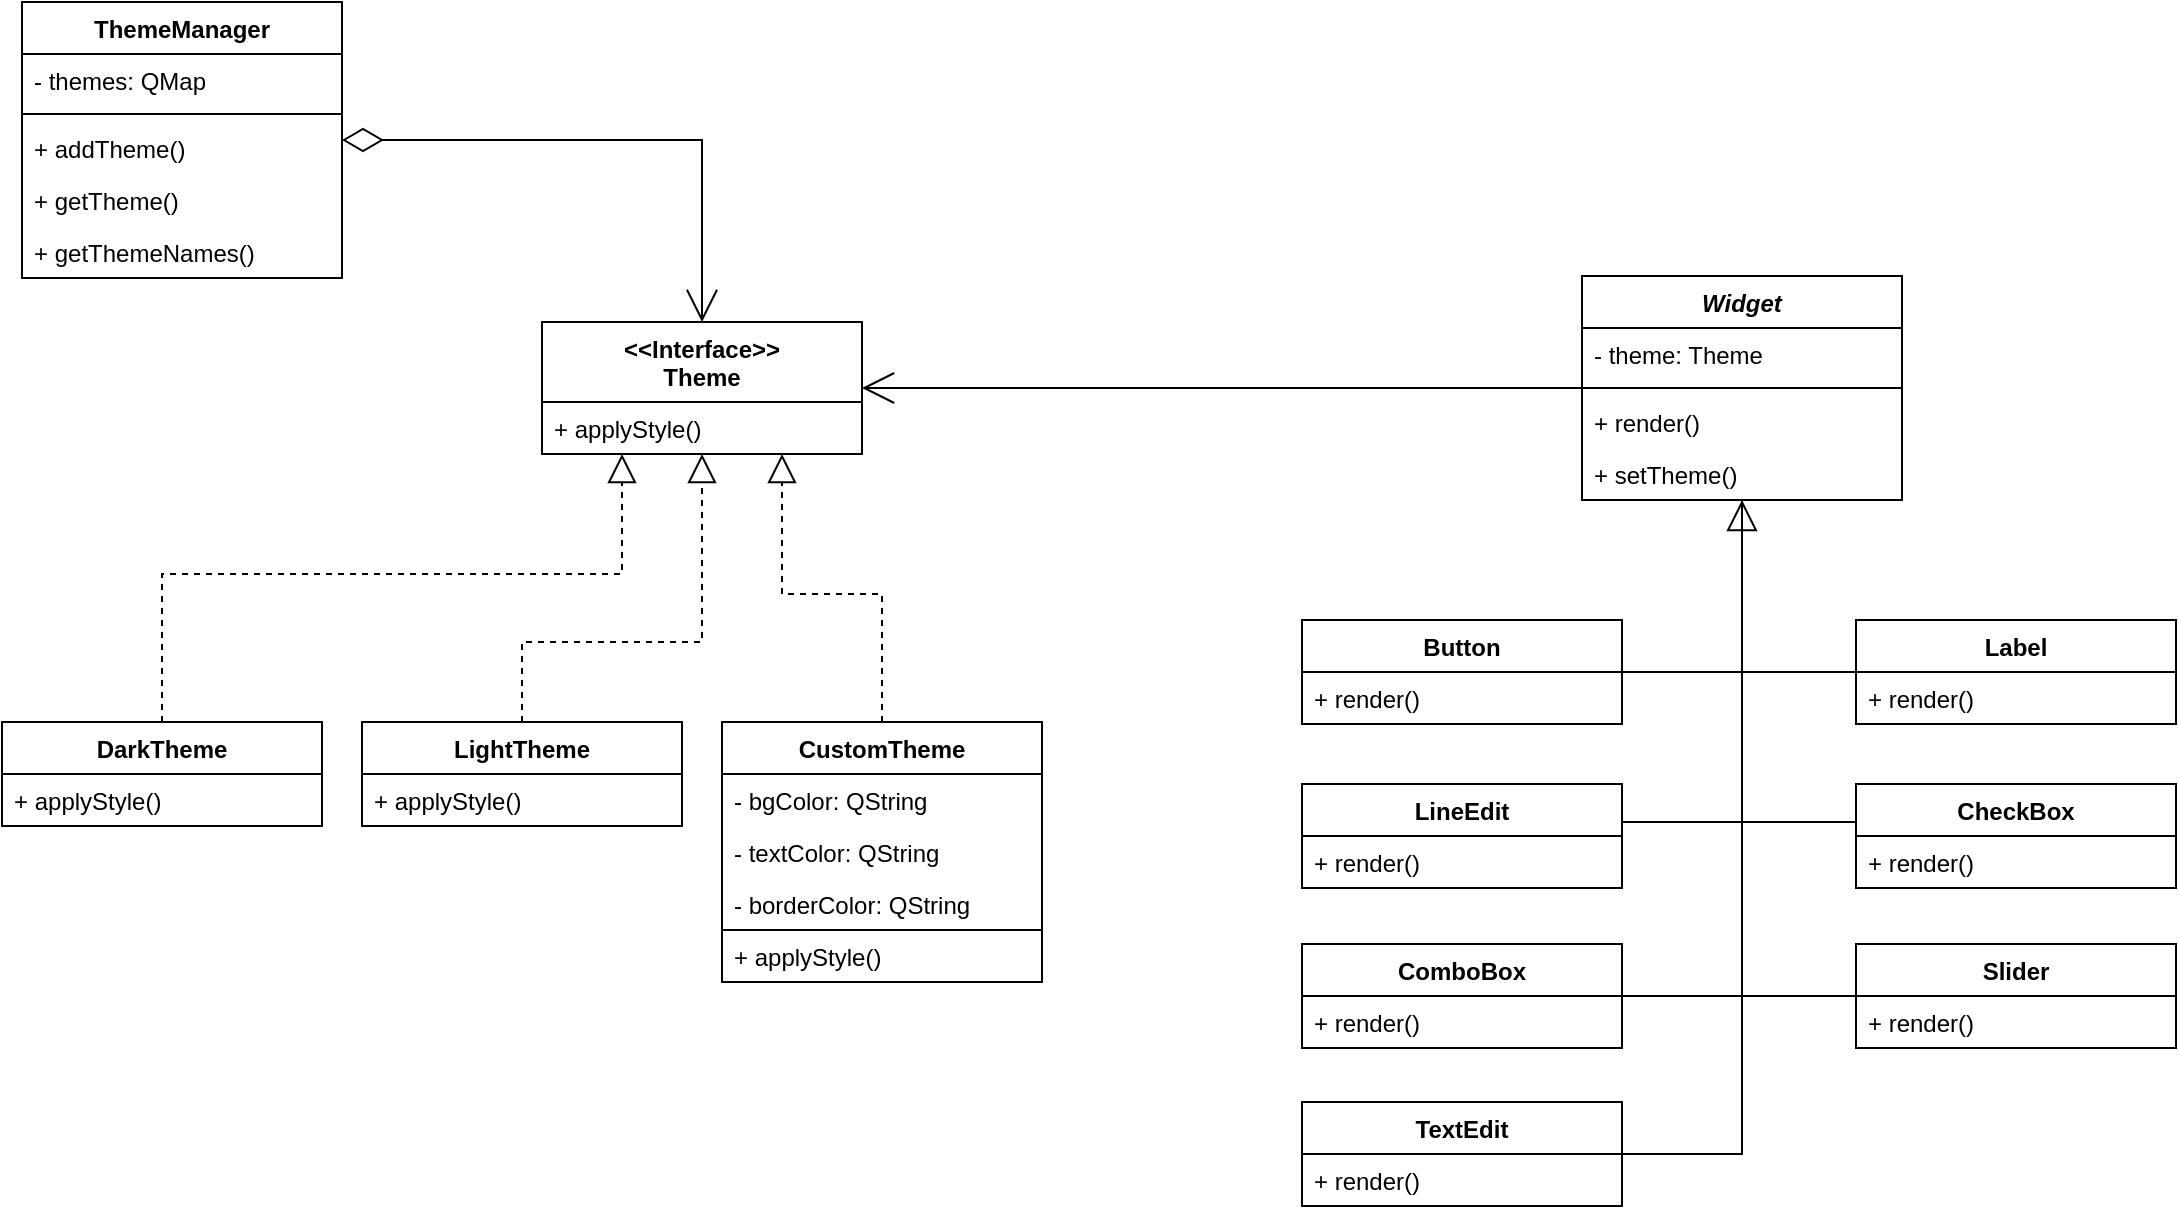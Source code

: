 <mxfile version="26.1.3">
  <diagram id="C5RBs43oDa-KdzZeNtuy" name="Page-1">
    <mxGraphModel dx="2261" dy="780" grid="1" gridSize="10" guides="1" tooltips="1" connect="1" arrows="1" fold="1" page="1" pageScale="1" pageWidth="827" pageHeight="1169" math="0" shadow="0">
      <root>
        <mxCell id="WIyWlLk6GJQsqaUBKTNV-0" />
        <mxCell id="WIyWlLk6GJQsqaUBKTNV-1" parent="WIyWlLk6GJQsqaUBKTNV-0" />
        <mxCell id="zzFC89dBYd4Tr7CsQ0Fq-0" value="&lt;span&gt;&amp;lt;&amp;lt;Interface&amp;gt;&amp;gt;&lt;br&gt;Theme&lt;/span&gt;" style="swimlane;fontStyle=1;align=center;verticalAlign=top;childLayout=stackLayout;horizontal=1;startSize=40;horizontalStack=0;resizeParent=1;resizeParentMax=0;resizeLast=0;collapsible=1;marginBottom=0;whiteSpace=wrap;html=1;" parent="WIyWlLk6GJQsqaUBKTNV-1" vertex="1">
          <mxGeometry x="-50" y="170" width="160" height="66" as="geometry" />
        </mxCell>
        <mxCell id="zzFC89dBYd4Tr7CsQ0Fq-3" value="+ applyStyle()" style="text;strokeColor=none;fillColor=none;align=left;verticalAlign=top;spacingLeft=4;spacingRight=4;overflow=hidden;rotatable=0;points=[[0,0.5],[1,0.5]];portConstraint=eastwest;whiteSpace=wrap;html=1;" parent="zzFC89dBYd4Tr7CsQ0Fq-0" vertex="1">
          <mxGeometry y="40" width="160" height="26" as="geometry" />
        </mxCell>
        <mxCell id="zzFC89dBYd4Tr7CsQ0Fq-54" style="edgeStyle=orthogonalEdgeStyle;rounded=0;orthogonalLoop=1;jettySize=auto;html=1;endSize=14;endArrow=open;endFill=0;startArrow=none;startFill=0;startSize=18;" parent="WIyWlLk6GJQsqaUBKTNV-1" source="zzFC89dBYd4Tr7CsQ0Fq-4" target="zzFC89dBYd4Tr7CsQ0Fq-0" edge="1">
          <mxGeometry relative="1" as="geometry" />
        </mxCell>
        <mxCell id="zzFC89dBYd4Tr7CsQ0Fq-4" value="&lt;i&gt;Widget&lt;/i&gt;" style="swimlane;fontStyle=1;align=center;verticalAlign=top;childLayout=stackLayout;horizontal=1;startSize=26;horizontalStack=0;resizeParent=1;resizeParentMax=0;resizeLast=0;collapsible=1;marginBottom=0;whiteSpace=wrap;html=1;" parent="WIyWlLk6GJQsqaUBKTNV-1" vertex="1">
          <mxGeometry x="470" y="147" width="160" height="112" as="geometry" />
        </mxCell>
        <mxCell id="zzFC89dBYd4Tr7CsQ0Fq-5" value="- theme: Theme" style="text;strokeColor=none;fillColor=none;align=left;verticalAlign=top;spacingLeft=4;spacingRight=4;overflow=hidden;rotatable=0;points=[[0,0.5],[1,0.5]];portConstraint=eastwest;whiteSpace=wrap;html=1;" parent="zzFC89dBYd4Tr7CsQ0Fq-4" vertex="1">
          <mxGeometry y="26" width="160" height="26" as="geometry" />
        </mxCell>
        <mxCell id="zzFC89dBYd4Tr7CsQ0Fq-6" value="" style="line;strokeWidth=1;fillColor=none;align=left;verticalAlign=middle;spacingTop=-1;spacingLeft=3;spacingRight=3;rotatable=0;labelPosition=right;points=[];portConstraint=eastwest;strokeColor=inherit;" parent="zzFC89dBYd4Tr7CsQ0Fq-4" vertex="1">
          <mxGeometry y="52" width="160" height="8" as="geometry" />
        </mxCell>
        <mxCell id="zzFC89dBYd4Tr7CsQ0Fq-7" value="+ render()" style="text;strokeColor=none;fillColor=none;align=left;verticalAlign=top;spacingLeft=4;spacingRight=4;overflow=hidden;rotatable=0;points=[[0,0.5],[1,0.5]];portConstraint=eastwest;whiteSpace=wrap;html=1;" parent="zzFC89dBYd4Tr7CsQ0Fq-4" vertex="1">
          <mxGeometry y="60" width="160" height="26" as="geometry" />
        </mxCell>
        <mxCell id="zzFC89dBYd4Tr7CsQ0Fq-25" value="+ setTheme()" style="text;strokeColor=none;fillColor=none;align=left;verticalAlign=top;spacingLeft=4;spacingRight=4;overflow=hidden;rotatable=0;points=[[0,0.5],[1,0.5]];portConstraint=eastwest;whiteSpace=wrap;html=1;" parent="zzFC89dBYd4Tr7CsQ0Fq-4" vertex="1">
          <mxGeometry y="86" width="160" height="26" as="geometry" />
        </mxCell>
        <mxCell id="zzFC89dBYd4Tr7CsQ0Fq-22" style="edgeStyle=orthogonalEdgeStyle;rounded=0;orthogonalLoop=1;jettySize=auto;html=1;endArrow=block;endFill=0;strokeWidth=1;endSize=12;dashed=1;" parent="WIyWlLk6GJQsqaUBKTNV-1" source="zzFC89dBYd4Tr7CsQ0Fq-13" target="zzFC89dBYd4Tr7CsQ0Fq-0" edge="1">
          <mxGeometry relative="1" as="geometry">
            <Array as="points">
              <mxPoint x="-240" y="296" />
              <mxPoint x="-10" y="296" />
            </Array>
          </mxGeometry>
        </mxCell>
        <mxCell id="zzFC89dBYd4Tr7CsQ0Fq-13" value="DarkTheme" style="swimlane;fontStyle=1;align=center;verticalAlign=top;childLayout=stackLayout;horizontal=1;startSize=26;horizontalStack=0;resizeParent=1;resizeParentMax=0;resizeLast=0;collapsible=1;marginBottom=0;whiteSpace=wrap;html=1;" parent="WIyWlLk6GJQsqaUBKTNV-1" vertex="1">
          <mxGeometry x="-320" y="370" width="160" height="52" as="geometry" />
        </mxCell>
        <mxCell id="zzFC89dBYd4Tr7CsQ0Fq-14" value="+ applyStyle()" style="text;strokeColor=none;fillColor=none;align=left;verticalAlign=top;spacingLeft=4;spacingRight=4;overflow=hidden;rotatable=0;points=[[0,0.5],[1,0.5]];portConstraint=eastwest;whiteSpace=wrap;html=1;" parent="zzFC89dBYd4Tr7CsQ0Fq-13" vertex="1">
          <mxGeometry y="26" width="160" height="26" as="geometry" />
        </mxCell>
        <mxCell id="zzFC89dBYd4Tr7CsQ0Fq-23" style="edgeStyle=orthogonalEdgeStyle;rounded=0;orthogonalLoop=1;jettySize=auto;html=1;endArrow=block;endFill=0;endSize=12;dashed=1;" parent="WIyWlLk6GJQsqaUBKTNV-1" source="zzFC89dBYd4Tr7CsQ0Fq-15" target="zzFC89dBYd4Tr7CsQ0Fq-0" edge="1">
          <mxGeometry relative="1" as="geometry">
            <Array as="points">
              <mxPoint x="-60" y="330" />
              <mxPoint x="30" y="330" />
            </Array>
          </mxGeometry>
        </mxCell>
        <mxCell id="zzFC89dBYd4Tr7CsQ0Fq-15" value="LightTheme" style="swimlane;fontStyle=1;align=center;verticalAlign=top;childLayout=stackLayout;horizontal=1;startSize=26;horizontalStack=0;resizeParent=1;resizeParentMax=0;resizeLast=0;collapsible=1;marginBottom=0;whiteSpace=wrap;html=1;" parent="WIyWlLk6GJQsqaUBKTNV-1" vertex="1">
          <mxGeometry x="-140" y="370" width="160" height="52" as="geometry" />
        </mxCell>
        <mxCell id="zzFC89dBYd4Tr7CsQ0Fq-16" value="+ applyStyle()" style="text;strokeColor=none;fillColor=none;align=left;verticalAlign=top;spacingLeft=4;spacingRight=4;overflow=hidden;rotatable=0;points=[[0,0.5],[1,0.5]];portConstraint=eastwest;whiteSpace=wrap;html=1;" parent="zzFC89dBYd4Tr7CsQ0Fq-15" vertex="1">
          <mxGeometry y="26" width="160" height="26" as="geometry" />
        </mxCell>
        <mxCell id="zzFC89dBYd4Tr7CsQ0Fq-24" style="edgeStyle=orthogonalEdgeStyle;rounded=0;orthogonalLoop=1;jettySize=auto;html=1;endArrow=block;endFill=0;endSize=12;dashed=1;" parent="WIyWlLk6GJQsqaUBKTNV-1" source="zzFC89dBYd4Tr7CsQ0Fq-17" target="zzFC89dBYd4Tr7CsQ0Fq-0" edge="1">
          <mxGeometry relative="1" as="geometry">
            <Array as="points">
              <mxPoint x="120" y="306" />
              <mxPoint x="70" y="306" />
            </Array>
          </mxGeometry>
        </mxCell>
        <mxCell id="zzFC89dBYd4Tr7CsQ0Fq-17" value="CustomTheme" style="swimlane;fontStyle=1;align=center;verticalAlign=top;childLayout=stackLayout;horizontal=1;startSize=26;horizontalStack=0;resizeParent=1;resizeParentMax=0;resizeLast=0;collapsible=1;marginBottom=0;whiteSpace=wrap;html=1;" parent="WIyWlLk6GJQsqaUBKTNV-1" vertex="1">
          <mxGeometry x="40" y="370" width="160" height="130" as="geometry" />
        </mxCell>
        <mxCell id="zzFC89dBYd4Tr7CsQ0Fq-18" value="- bgColor: QString" style="text;strokeColor=none;fillColor=none;align=left;verticalAlign=top;spacingLeft=4;spacingRight=4;overflow=hidden;rotatable=0;points=[[0,0.5],[1,0.5]];portConstraint=eastwest;whiteSpace=wrap;html=1;" parent="zzFC89dBYd4Tr7CsQ0Fq-17" vertex="1">
          <mxGeometry y="26" width="160" height="26" as="geometry" />
        </mxCell>
        <mxCell id="zzFC89dBYd4Tr7CsQ0Fq-20" value="- textColor: QString" style="text;strokeColor=none;fillColor=none;align=left;verticalAlign=top;spacingLeft=4;spacingRight=4;overflow=hidden;rotatable=0;points=[[0,0.5],[1,0.5]];portConstraint=eastwest;whiteSpace=wrap;html=1;" parent="zzFC89dBYd4Tr7CsQ0Fq-17" vertex="1">
          <mxGeometry y="52" width="160" height="26" as="geometry" />
        </mxCell>
        <mxCell id="zzFC89dBYd4Tr7CsQ0Fq-19" value="- borderColor: QString" style="text;strokeColor=none;fillColor=none;align=left;verticalAlign=top;spacingLeft=4;spacingRight=4;overflow=hidden;rotatable=0;points=[[0,0.5],[1,0.5]];portConstraint=eastwest;whiteSpace=wrap;html=1;" parent="zzFC89dBYd4Tr7CsQ0Fq-17" vertex="1">
          <mxGeometry y="78" width="160" height="26" as="geometry" />
        </mxCell>
        <mxCell id="zzFC89dBYd4Tr7CsQ0Fq-21" value="+ applyStyle()" style="text;strokeColor=default;fillColor=none;align=left;verticalAlign=top;spacingLeft=4;spacingRight=4;overflow=hidden;rotatable=0;points=[[0,0.5],[1,0.5]];portConstraint=eastwest;whiteSpace=wrap;html=1;" parent="zzFC89dBYd4Tr7CsQ0Fq-17" vertex="1">
          <mxGeometry y="104" width="160" height="26" as="geometry" />
        </mxCell>
        <mxCell id="zzFC89dBYd4Tr7CsQ0Fq-40" style="edgeStyle=orthogonalEdgeStyle;rounded=0;orthogonalLoop=1;jettySize=auto;html=1;endArrow=none;startFill=0;" parent="WIyWlLk6GJQsqaUBKTNV-1" source="zzFC89dBYd4Tr7CsQ0Fq-26" target="zzFC89dBYd4Tr7CsQ0Fq-4" edge="1">
          <mxGeometry relative="1" as="geometry">
            <Array as="points">
              <mxPoint x="550" y="345" />
            </Array>
          </mxGeometry>
        </mxCell>
        <mxCell id="zzFC89dBYd4Tr7CsQ0Fq-26" value="Button" style="swimlane;fontStyle=1;align=center;verticalAlign=top;childLayout=stackLayout;horizontal=1;startSize=26;horizontalStack=0;resizeParent=1;resizeParentMax=0;resizeLast=0;collapsible=1;marginBottom=0;whiteSpace=wrap;html=1;" parent="WIyWlLk6GJQsqaUBKTNV-1" vertex="1">
          <mxGeometry x="330" y="319" width="160" height="52" as="geometry" />
        </mxCell>
        <mxCell id="zzFC89dBYd4Tr7CsQ0Fq-27" value="+ render()" style="text;strokeColor=none;fillColor=none;align=left;verticalAlign=top;spacingLeft=4;spacingRight=4;overflow=hidden;rotatable=0;points=[[0,0.5],[1,0.5]];portConstraint=eastwest;whiteSpace=wrap;html=1;" parent="zzFC89dBYd4Tr7CsQ0Fq-26" vertex="1">
          <mxGeometry y="26" width="160" height="26" as="geometry" />
        </mxCell>
        <mxCell id="zzFC89dBYd4Tr7CsQ0Fq-41" style="edgeStyle=orthogonalEdgeStyle;rounded=0;orthogonalLoop=1;jettySize=auto;html=1;endArrow=none;startFill=0;" parent="WIyWlLk6GJQsqaUBKTNV-1" source="zzFC89dBYd4Tr7CsQ0Fq-28" target="zzFC89dBYd4Tr7CsQ0Fq-4" edge="1">
          <mxGeometry relative="1" as="geometry">
            <Array as="points">
              <mxPoint x="550" y="345" />
            </Array>
          </mxGeometry>
        </mxCell>
        <mxCell id="zzFC89dBYd4Tr7CsQ0Fq-28" value="Label" style="swimlane;fontStyle=1;align=center;verticalAlign=top;childLayout=stackLayout;horizontal=1;startSize=26;horizontalStack=0;resizeParent=1;resizeParentMax=0;resizeLast=0;collapsible=1;marginBottom=0;whiteSpace=wrap;html=1;" parent="WIyWlLk6GJQsqaUBKTNV-1" vertex="1">
          <mxGeometry x="607" y="319" width="160" height="52" as="geometry" />
        </mxCell>
        <mxCell id="zzFC89dBYd4Tr7CsQ0Fq-29" value="+ render()" style="text;strokeColor=none;fillColor=none;align=left;verticalAlign=top;spacingLeft=4;spacingRight=4;overflow=hidden;rotatable=0;points=[[0,0.5],[1,0.5]];portConstraint=eastwest;whiteSpace=wrap;html=1;" parent="zzFC89dBYd4Tr7CsQ0Fq-28" vertex="1">
          <mxGeometry y="26" width="160" height="26" as="geometry" />
        </mxCell>
        <mxCell id="zzFC89dBYd4Tr7CsQ0Fq-42" style="edgeStyle=orthogonalEdgeStyle;rounded=0;orthogonalLoop=1;jettySize=auto;html=1;endArrow=none;startFill=0;" parent="WIyWlLk6GJQsqaUBKTNV-1" source="zzFC89dBYd4Tr7CsQ0Fq-30" target="zzFC89dBYd4Tr7CsQ0Fq-4" edge="1">
          <mxGeometry relative="1" as="geometry">
            <Array as="points">
              <mxPoint x="550" y="420" />
            </Array>
          </mxGeometry>
        </mxCell>
        <mxCell id="zzFC89dBYd4Tr7CsQ0Fq-30" value="LineEdit" style="swimlane;fontStyle=1;align=center;verticalAlign=top;childLayout=stackLayout;horizontal=1;startSize=26;horizontalStack=0;resizeParent=1;resizeParentMax=0;resizeLast=0;collapsible=1;marginBottom=0;whiteSpace=wrap;html=1;" parent="WIyWlLk6GJQsqaUBKTNV-1" vertex="1">
          <mxGeometry x="330" y="401" width="160" height="52" as="geometry" />
        </mxCell>
        <mxCell id="zzFC89dBYd4Tr7CsQ0Fq-31" value="+ render()" style="text;strokeColor=none;fillColor=none;align=left;verticalAlign=top;spacingLeft=4;spacingRight=4;overflow=hidden;rotatable=0;points=[[0,0.5],[1,0.5]];portConstraint=eastwest;whiteSpace=wrap;html=1;" parent="zzFC89dBYd4Tr7CsQ0Fq-30" vertex="1">
          <mxGeometry y="26" width="160" height="26" as="geometry" />
        </mxCell>
        <mxCell id="zzFC89dBYd4Tr7CsQ0Fq-43" style="edgeStyle=orthogonalEdgeStyle;rounded=0;orthogonalLoop=1;jettySize=auto;html=1;endArrow=none;startFill=0;" parent="WIyWlLk6GJQsqaUBKTNV-1" source="zzFC89dBYd4Tr7CsQ0Fq-32" target="zzFC89dBYd4Tr7CsQ0Fq-4" edge="1">
          <mxGeometry relative="1" as="geometry">
            <Array as="points">
              <mxPoint x="550" y="420" />
            </Array>
          </mxGeometry>
        </mxCell>
        <mxCell id="zzFC89dBYd4Tr7CsQ0Fq-32" value="CheckBox" style="swimlane;fontStyle=1;align=center;verticalAlign=top;childLayout=stackLayout;horizontal=1;startSize=26;horizontalStack=0;resizeParent=1;resizeParentMax=0;resizeLast=0;collapsible=1;marginBottom=0;whiteSpace=wrap;html=1;" parent="WIyWlLk6GJQsqaUBKTNV-1" vertex="1">
          <mxGeometry x="607" y="401" width="160" height="52" as="geometry" />
        </mxCell>
        <mxCell id="zzFC89dBYd4Tr7CsQ0Fq-33" value="+ render()" style="text;strokeColor=none;fillColor=none;align=left;verticalAlign=top;spacingLeft=4;spacingRight=4;overflow=hidden;rotatable=0;points=[[0,0.5],[1,0.5]];portConstraint=eastwest;whiteSpace=wrap;html=1;" parent="zzFC89dBYd4Tr7CsQ0Fq-32" vertex="1">
          <mxGeometry y="26" width="160" height="26" as="geometry" />
        </mxCell>
        <mxCell id="zzFC89dBYd4Tr7CsQ0Fq-45" style="edgeStyle=orthogonalEdgeStyle;rounded=0;orthogonalLoop=1;jettySize=auto;html=1;endArrow=none;startFill=0;" parent="WIyWlLk6GJQsqaUBKTNV-1" source="zzFC89dBYd4Tr7CsQ0Fq-34" target="zzFC89dBYd4Tr7CsQ0Fq-4" edge="1">
          <mxGeometry relative="1" as="geometry">
            <Array as="points">
              <mxPoint x="550" y="507" />
            </Array>
          </mxGeometry>
        </mxCell>
        <mxCell id="zzFC89dBYd4Tr7CsQ0Fq-34" value="ComboBox" style="swimlane;fontStyle=1;align=center;verticalAlign=top;childLayout=stackLayout;horizontal=1;startSize=26;horizontalStack=0;resizeParent=1;resizeParentMax=0;resizeLast=0;collapsible=1;marginBottom=0;whiteSpace=wrap;html=1;" parent="WIyWlLk6GJQsqaUBKTNV-1" vertex="1">
          <mxGeometry x="330" y="481" width="160" height="52" as="geometry" />
        </mxCell>
        <mxCell id="zzFC89dBYd4Tr7CsQ0Fq-35" value="+ render()" style="text;strokeColor=none;fillColor=none;align=left;verticalAlign=top;spacingLeft=4;spacingRight=4;overflow=hidden;rotatable=0;points=[[0,0.5],[1,0.5]];portConstraint=eastwest;whiteSpace=wrap;html=1;" parent="zzFC89dBYd4Tr7CsQ0Fq-34" vertex="1">
          <mxGeometry y="26" width="160" height="26" as="geometry" />
        </mxCell>
        <mxCell id="zzFC89dBYd4Tr7CsQ0Fq-44" style="edgeStyle=orthogonalEdgeStyle;rounded=0;orthogonalLoop=1;jettySize=auto;html=1;endArrow=none;startFill=0;" parent="WIyWlLk6GJQsqaUBKTNV-1" source="zzFC89dBYd4Tr7CsQ0Fq-36" target="zzFC89dBYd4Tr7CsQ0Fq-4" edge="1">
          <mxGeometry relative="1" as="geometry">
            <Array as="points">
              <mxPoint x="550" y="507" />
            </Array>
          </mxGeometry>
        </mxCell>
        <mxCell id="zzFC89dBYd4Tr7CsQ0Fq-36" value="Slider" style="swimlane;fontStyle=1;align=center;verticalAlign=top;childLayout=stackLayout;horizontal=1;startSize=26;horizontalStack=0;resizeParent=1;resizeParentMax=0;resizeLast=0;collapsible=1;marginBottom=0;whiteSpace=wrap;html=1;" parent="WIyWlLk6GJQsqaUBKTNV-1" vertex="1">
          <mxGeometry x="607" y="481" width="160" height="52" as="geometry" />
        </mxCell>
        <mxCell id="zzFC89dBYd4Tr7CsQ0Fq-37" value="+ render()" style="text;strokeColor=none;fillColor=none;align=left;verticalAlign=top;spacingLeft=4;spacingRight=4;overflow=hidden;rotatable=0;points=[[0,0.5],[1,0.5]];portConstraint=eastwest;whiteSpace=wrap;html=1;" parent="zzFC89dBYd4Tr7CsQ0Fq-36" vertex="1">
          <mxGeometry y="26" width="160" height="26" as="geometry" />
        </mxCell>
        <mxCell id="zzFC89dBYd4Tr7CsQ0Fq-46" style="edgeStyle=orthogonalEdgeStyle;rounded=0;orthogonalLoop=1;jettySize=auto;html=1;endArrow=block;endFill=0;endSize=13;" parent="WIyWlLk6GJQsqaUBKTNV-1" source="zzFC89dBYd4Tr7CsQ0Fq-38" target="zzFC89dBYd4Tr7CsQ0Fq-4" edge="1">
          <mxGeometry relative="1" as="geometry">
            <Array as="points">
              <mxPoint x="550" y="586" />
            </Array>
          </mxGeometry>
        </mxCell>
        <mxCell id="zzFC89dBYd4Tr7CsQ0Fq-38" value="TextEdit" style="swimlane;fontStyle=1;align=center;verticalAlign=top;childLayout=stackLayout;horizontal=1;startSize=26;horizontalStack=0;resizeParent=1;resizeParentMax=0;resizeLast=0;collapsible=1;marginBottom=0;whiteSpace=wrap;html=1;" parent="WIyWlLk6GJQsqaUBKTNV-1" vertex="1">
          <mxGeometry x="330" y="560" width="160" height="52" as="geometry" />
        </mxCell>
        <mxCell id="zzFC89dBYd4Tr7CsQ0Fq-39" value="+ render()" style="text;strokeColor=none;fillColor=none;align=left;verticalAlign=top;spacingLeft=4;spacingRight=4;overflow=hidden;rotatable=0;points=[[0,0.5],[1,0.5]];portConstraint=eastwest;whiteSpace=wrap;html=1;" parent="zzFC89dBYd4Tr7CsQ0Fq-38" vertex="1">
          <mxGeometry y="26" width="160" height="26" as="geometry" />
        </mxCell>
        <mxCell id="zzFC89dBYd4Tr7CsQ0Fq-53" style="edgeStyle=orthogonalEdgeStyle;rounded=0;orthogonalLoop=1;jettySize=auto;html=1;endArrow=open;endFill=0;endSize=14;startArrow=diamondThin;startFill=0;startSize=18;" parent="WIyWlLk6GJQsqaUBKTNV-1" source="zzFC89dBYd4Tr7CsQ0Fq-47" target="zzFC89dBYd4Tr7CsQ0Fq-0" edge="1">
          <mxGeometry relative="1" as="geometry" />
        </mxCell>
        <mxCell id="zzFC89dBYd4Tr7CsQ0Fq-47" value="ThemeManager" style="swimlane;fontStyle=1;align=center;verticalAlign=top;childLayout=stackLayout;horizontal=1;startSize=26;horizontalStack=0;resizeParent=1;resizeParentMax=0;resizeLast=0;collapsible=1;marginBottom=0;whiteSpace=wrap;html=1;" parent="WIyWlLk6GJQsqaUBKTNV-1" vertex="1">
          <mxGeometry x="-310" y="10" width="160" height="138" as="geometry" />
        </mxCell>
        <mxCell id="zzFC89dBYd4Tr7CsQ0Fq-48" value="- themes: QMap" style="text;strokeColor=none;fillColor=none;align=left;verticalAlign=top;spacingLeft=4;spacingRight=4;overflow=hidden;rotatable=0;points=[[0,0.5],[1,0.5]];portConstraint=eastwest;whiteSpace=wrap;html=1;" parent="zzFC89dBYd4Tr7CsQ0Fq-47" vertex="1">
          <mxGeometry y="26" width="160" height="26" as="geometry" />
        </mxCell>
        <mxCell id="zzFC89dBYd4Tr7CsQ0Fq-49" value="" style="line;strokeWidth=1;fillColor=none;align=left;verticalAlign=middle;spacingTop=-1;spacingLeft=3;spacingRight=3;rotatable=0;labelPosition=right;points=[];portConstraint=eastwest;strokeColor=inherit;" parent="zzFC89dBYd4Tr7CsQ0Fq-47" vertex="1">
          <mxGeometry y="52" width="160" height="8" as="geometry" />
        </mxCell>
        <mxCell id="zzFC89dBYd4Tr7CsQ0Fq-50" value="+ addTheme()" style="text;strokeColor=none;fillColor=none;align=left;verticalAlign=top;spacingLeft=4;spacingRight=4;overflow=hidden;rotatable=0;points=[[0,0.5],[1,0.5]];portConstraint=eastwest;whiteSpace=wrap;html=1;" parent="zzFC89dBYd4Tr7CsQ0Fq-47" vertex="1">
          <mxGeometry y="60" width="160" height="26" as="geometry" />
        </mxCell>
        <mxCell id="zzFC89dBYd4Tr7CsQ0Fq-51" value="+ getTheme()" style="text;strokeColor=none;fillColor=none;align=left;verticalAlign=top;spacingLeft=4;spacingRight=4;overflow=hidden;rotatable=0;points=[[0,0.5],[1,0.5]];portConstraint=eastwest;whiteSpace=wrap;html=1;" parent="zzFC89dBYd4Tr7CsQ0Fq-47" vertex="1">
          <mxGeometry y="86" width="160" height="26" as="geometry" />
        </mxCell>
        <mxCell id="zzFC89dBYd4Tr7CsQ0Fq-52" value="+ getThemeNames()" style="text;strokeColor=none;fillColor=none;align=left;verticalAlign=top;spacingLeft=4;spacingRight=4;overflow=hidden;rotatable=0;points=[[0,0.5],[1,0.5]];portConstraint=eastwest;whiteSpace=wrap;html=1;" parent="zzFC89dBYd4Tr7CsQ0Fq-47" vertex="1">
          <mxGeometry y="112" width="160" height="26" as="geometry" />
        </mxCell>
      </root>
    </mxGraphModel>
  </diagram>
</mxfile>
